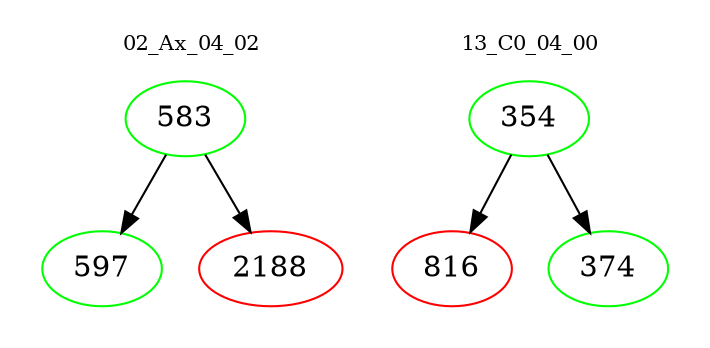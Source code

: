 digraph{
subgraph cluster_0 {
color = white
label = "02_Ax_04_02";
fontsize=10;
T0_583 [label="583", color="green"]
T0_583 -> T0_597 [color="black"]
T0_597 [label="597", color="green"]
T0_583 -> T0_2188 [color="black"]
T0_2188 [label="2188", color="red"]
}
subgraph cluster_1 {
color = white
label = "13_C0_04_00";
fontsize=10;
T1_354 [label="354", color="green"]
T1_354 -> T1_816 [color="black"]
T1_816 [label="816", color="red"]
T1_354 -> T1_374 [color="black"]
T1_374 [label="374", color="green"]
}
}
